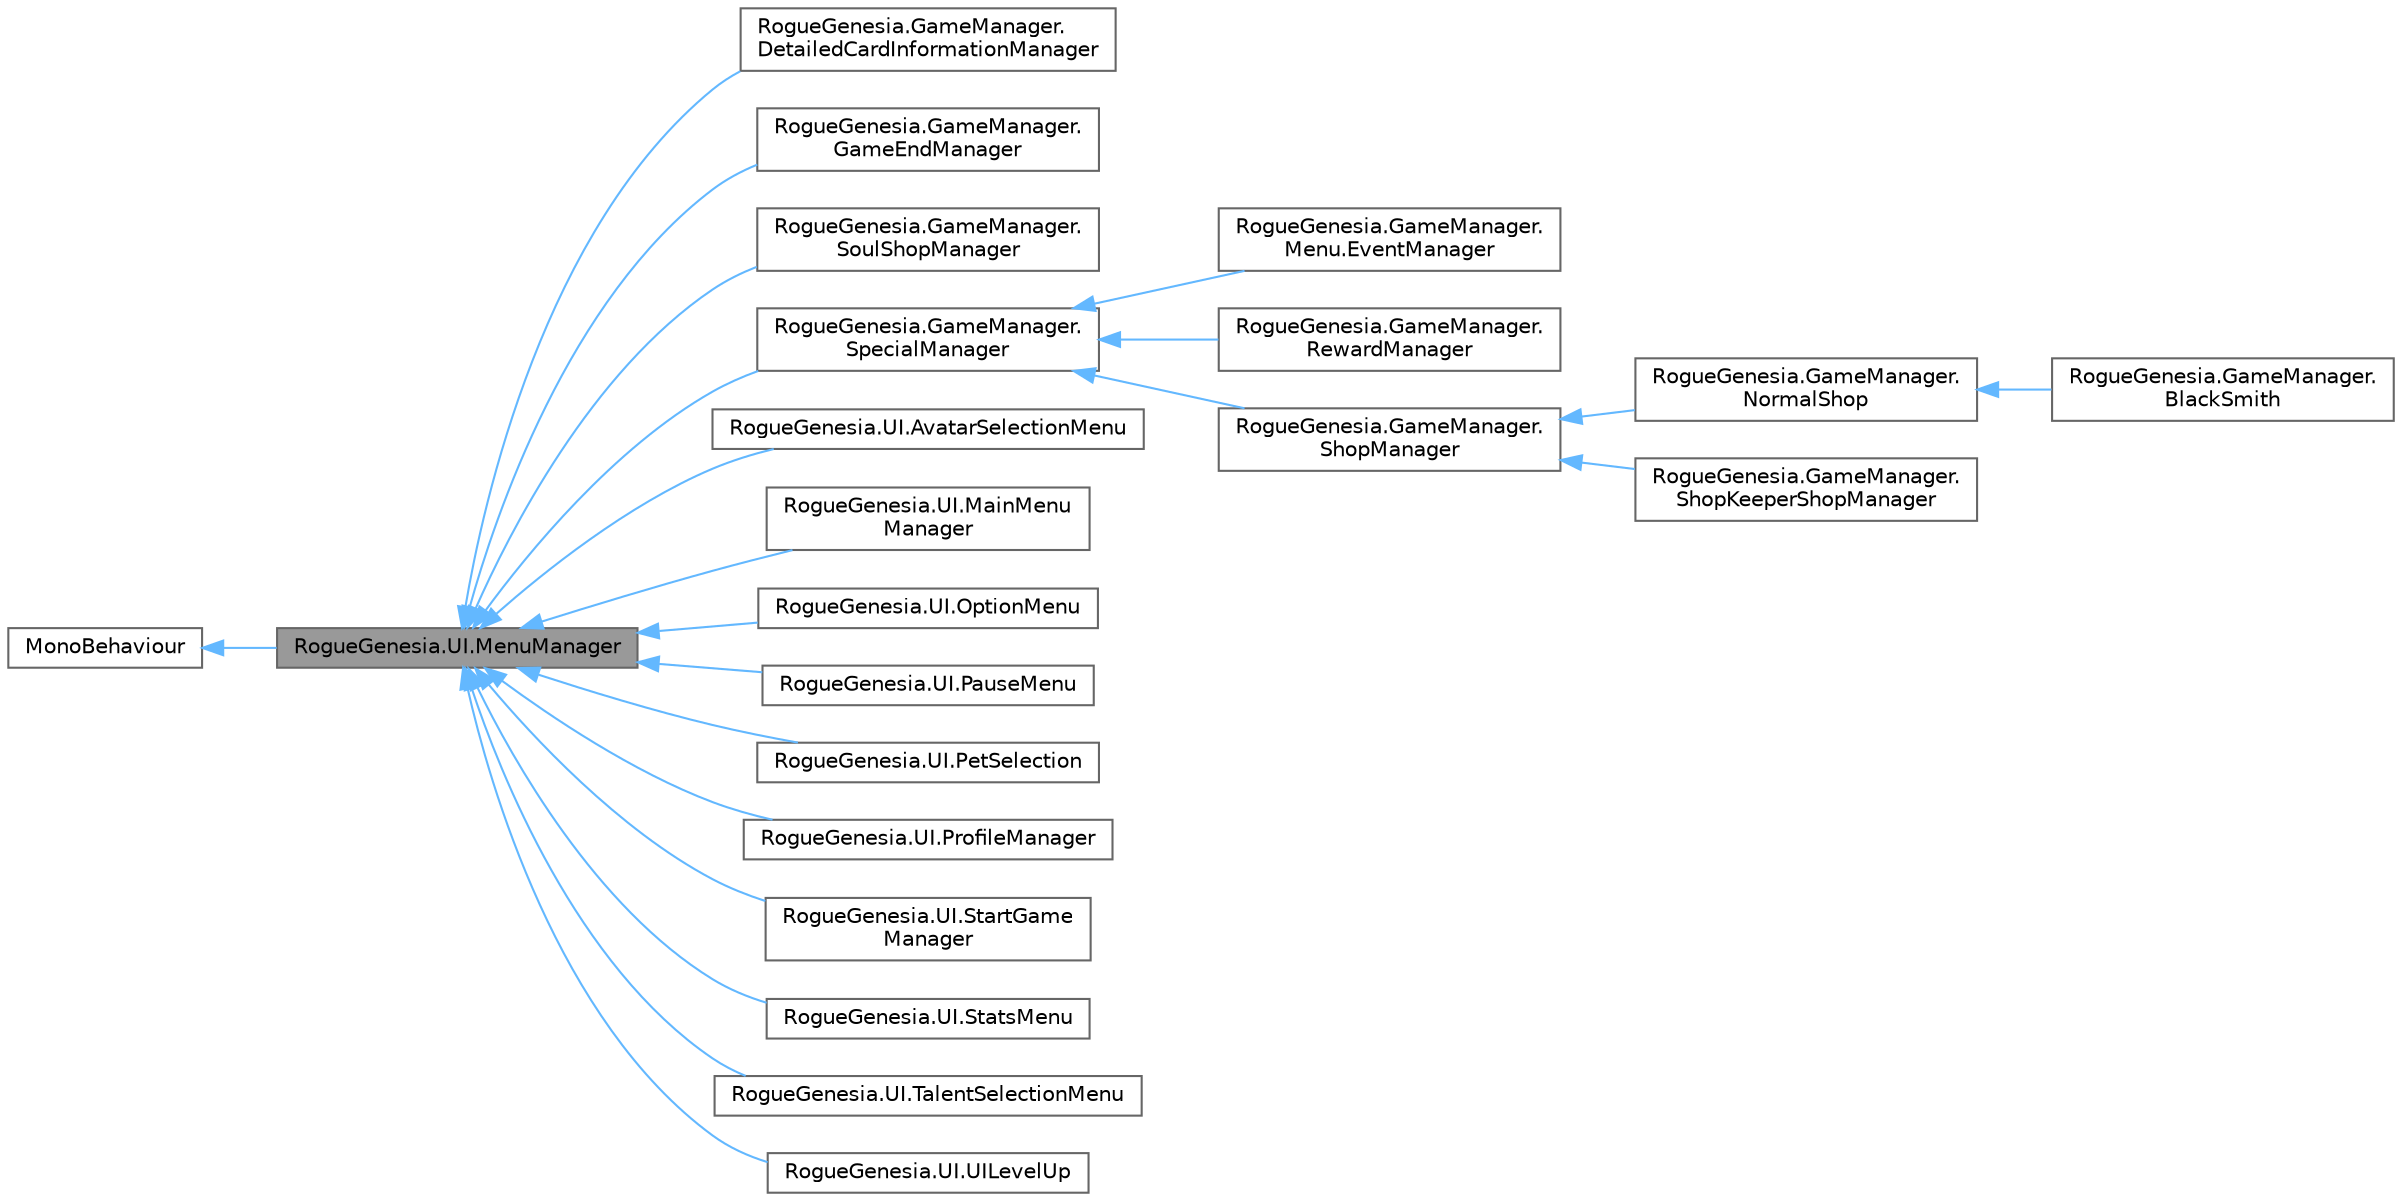 digraph "RogueGenesia.UI.MenuManager"
{
 // LATEX_PDF_SIZE
  bgcolor="transparent";
  edge [fontname=Helvetica,fontsize=10,labelfontname=Helvetica,labelfontsize=10];
  node [fontname=Helvetica,fontsize=10,shape=box,height=0.2,width=0.4];
  rankdir="LR";
  Node1 [label="RogueGenesia.UI.MenuManager",height=0.2,width=0.4,color="gray40", fillcolor="grey60", style="filled", fontcolor="black",tooltip=" "];
  Node2 -> Node1 [dir="back",color="steelblue1",style="solid"];
  Node2 [label="MonoBehaviour",height=0.2,width=0.4,color="gray40", fillcolor="white", style="filled",tooltip=" "];
  Node1 -> Node3 [dir="back",color="steelblue1",style="solid"];
  Node3 [label="RogueGenesia.GameManager.\lDetailedCardInformationManager",height=0.2,width=0.4,color="gray40", fillcolor="white", style="filled",URL="$class_rogue_genesia_1_1_game_manager_1_1_detailed_card_information_manager.html",tooltip=" "];
  Node1 -> Node4 [dir="back",color="steelblue1",style="solid"];
  Node4 [label="RogueGenesia.GameManager.\lGameEndManager",height=0.2,width=0.4,color="gray40", fillcolor="white", style="filled",URL="$class_rogue_genesia_1_1_game_manager_1_1_game_end_manager.html",tooltip=" "];
  Node1 -> Node5 [dir="back",color="steelblue1",style="solid"];
  Node5 [label="RogueGenesia.GameManager.\lSoulShopManager",height=0.2,width=0.4,color="gray40", fillcolor="white", style="filled",URL="$class_rogue_genesia_1_1_game_manager_1_1_soul_shop_manager.html",tooltip=" "];
  Node1 -> Node6 [dir="back",color="steelblue1",style="solid"];
  Node6 [label="RogueGenesia.GameManager.\lSpecialManager",height=0.2,width=0.4,color="gray40", fillcolor="white", style="filled",URL="$class_rogue_genesia_1_1_game_manager_1_1_special_manager.html",tooltip=" "];
  Node6 -> Node7 [dir="back",color="steelblue1",style="solid"];
  Node7 [label="RogueGenesia.GameManager.\lMenu.EventManager",height=0.2,width=0.4,color="gray40", fillcolor="white", style="filled",URL="$class_rogue_genesia_1_1_game_manager_1_1_menu_1_1_event_manager.html",tooltip=" "];
  Node6 -> Node8 [dir="back",color="steelblue1",style="solid"];
  Node8 [label="RogueGenesia.GameManager.\lRewardManager",height=0.2,width=0.4,color="gray40", fillcolor="white", style="filled",URL="$class_rogue_genesia_1_1_game_manager_1_1_reward_manager.html",tooltip=" "];
  Node6 -> Node9 [dir="back",color="steelblue1",style="solid"];
  Node9 [label="RogueGenesia.GameManager.\lShopManager",height=0.2,width=0.4,color="gray40", fillcolor="white", style="filled",URL="$class_rogue_genesia_1_1_game_manager_1_1_shop_manager.html",tooltip=" "];
  Node9 -> Node10 [dir="back",color="steelblue1",style="solid"];
  Node10 [label="RogueGenesia.GameManager.\lNormalShop",height=0.2,width=0.4,color="gray40", fillcolor="white", style="filled",URL="$class_rogue_genesia_1_1_game_manager_1_1_normal_shop.html",tooltip=" "];
  Node10 -> Node11 [dir="back",color="steelblue1",style="solid"];
  Node11 [label="RogueGenesia.GameManager.\lBlackSmith",height=0.2,width=0.4,color="gray40", fillcolor="white", style="filled",URL="$class_rogue_genesia_1_1_game_manager_1_1_black_smith.html",tooltip=" "];
  Node9 -> Node12 [dir="back",color="steelblue1",style="solid"];
  Node12 [label="RogueGenesia.GameManager.\lShopKeeperShopManager",height=0.2,width=0.4,color="gray40", fillcolor="white", style="filled",URL="$class_rogue_genesia_1_1_game_manager_1_1_shop_keeper_shop_manager.html",tooltip=" "];
  Node1 -> Node13 [dir="back",color="steelblue1",style="solid"];
  Node13 [label="RogueGenesia.UI.AvatarSelectionMenu",height=0.2,width=0.4,color="gray40", fillcolor="white", style="filled",URL="$class_rogue_genesia_1_1_u_i_1_1_avatar_selection_menu.html",tooltip=" "];
  Node1 -> Node14 [dir="back",color="steelblue1",style="solid"];
  Node14 [label="RogueGenesia.UI.MainMenu\lManager",height=0.2,width=0.4,color="gray40", fillcolor="white", style="filled",URL="$class_rogue_genesia_1_1_u_i_1_1_main_menu_manager.html",tooltip=" "];
  Node1 -> Node15 [dir="back",color="steelblue1",style="solid"];
  Node15 [label="RogueGenesia.UI.OptionMenu",height=0.2,width=0.4,color="gray40", fillcolor="white", style="filled",URL="$class_rogue_genesia_1_1_u_i_1_1_option_menu.html",tooltip=" "];
  Node1 -> Node16 [dir="back",color="steelblue1",style="solid"];
  Node16 [label="RogueGenesia.UI.PauseMenu",height=0.2,width=0.4,color="gray40", fillcolor="white", style="filled",URL="$class_rogue_genesia_1_1_u_i_1_1_pause_menu.html",tooltip=" "];
  Node1 -> Node17 [dir="back",color="steelblue1",style="solid"];
  Node17 [label="RogueGenesia.UI.PetSelection",height=0.2,width=0.4,color="gray40", fillcolor="white", style="filled",URL="$class_rogue_genesia_1_1_u_i_1_1_pet_selection.html",tooltip=" "];
  Node1 -> Node18 [dir="back",color="steelblue1",style="solid"];
  Node18 [label="RogueGenesia.UI.ProfileManager",height=0.2,width=0.4,color="gray40", fillcolor="white", style="filled",URL="$class_rogue_genesia_1_1_u_i_1_1_profile_manager.html",tooltip=" "];
  Node1 -> Node19 [dir="back",color="steelblue1",style="solid"];
  Node19 [label="RogueGenesia.UI.StartGame\lManager",height=0.2,width=0.4,color="gray40", fillcolor="white", style="filled",URL="$class_rogue_genesia_1_1_u_i_1_1_start_game_manager.html",tooltip=" "];
  Node1 -> Node20 [dir="back",color="steelblue1",style="solid"];
  Node20 [label="RogueGenesia.UI.StatsMenu",height=0.2,width=0.4,color="gray40", fillcolor="white", style="filled",URL="$class_rogue_genesia_1_1_u_i_1_1_stats_menu.html",tooltip=" "];
  Node1 -> Node21 [dir="back",color="steelblue1",style="solid"];
  Node21 [label="RogueGenesia.UI.TalentSelectionMenu",height=0.2,width=0.4,color="gray40", fillcolor="white", style="filled",URL="$class_rogue_genesia_1_1_u_i_1_1_talent_selection_menu.html",tooltip=" "];
  Node1 -> Node22 [dir="back",color="steelblue1",style="solid"];
  Node22 [label="RogueGenesia.UI.UILevelUp",height=0.2,width=0.4,color="gray40", fillcolor="white", style="filled",URL="$class_rogue_genesia_1_1_u_i_1_1_u_i_level_up.html",tooltip=" "];
}
